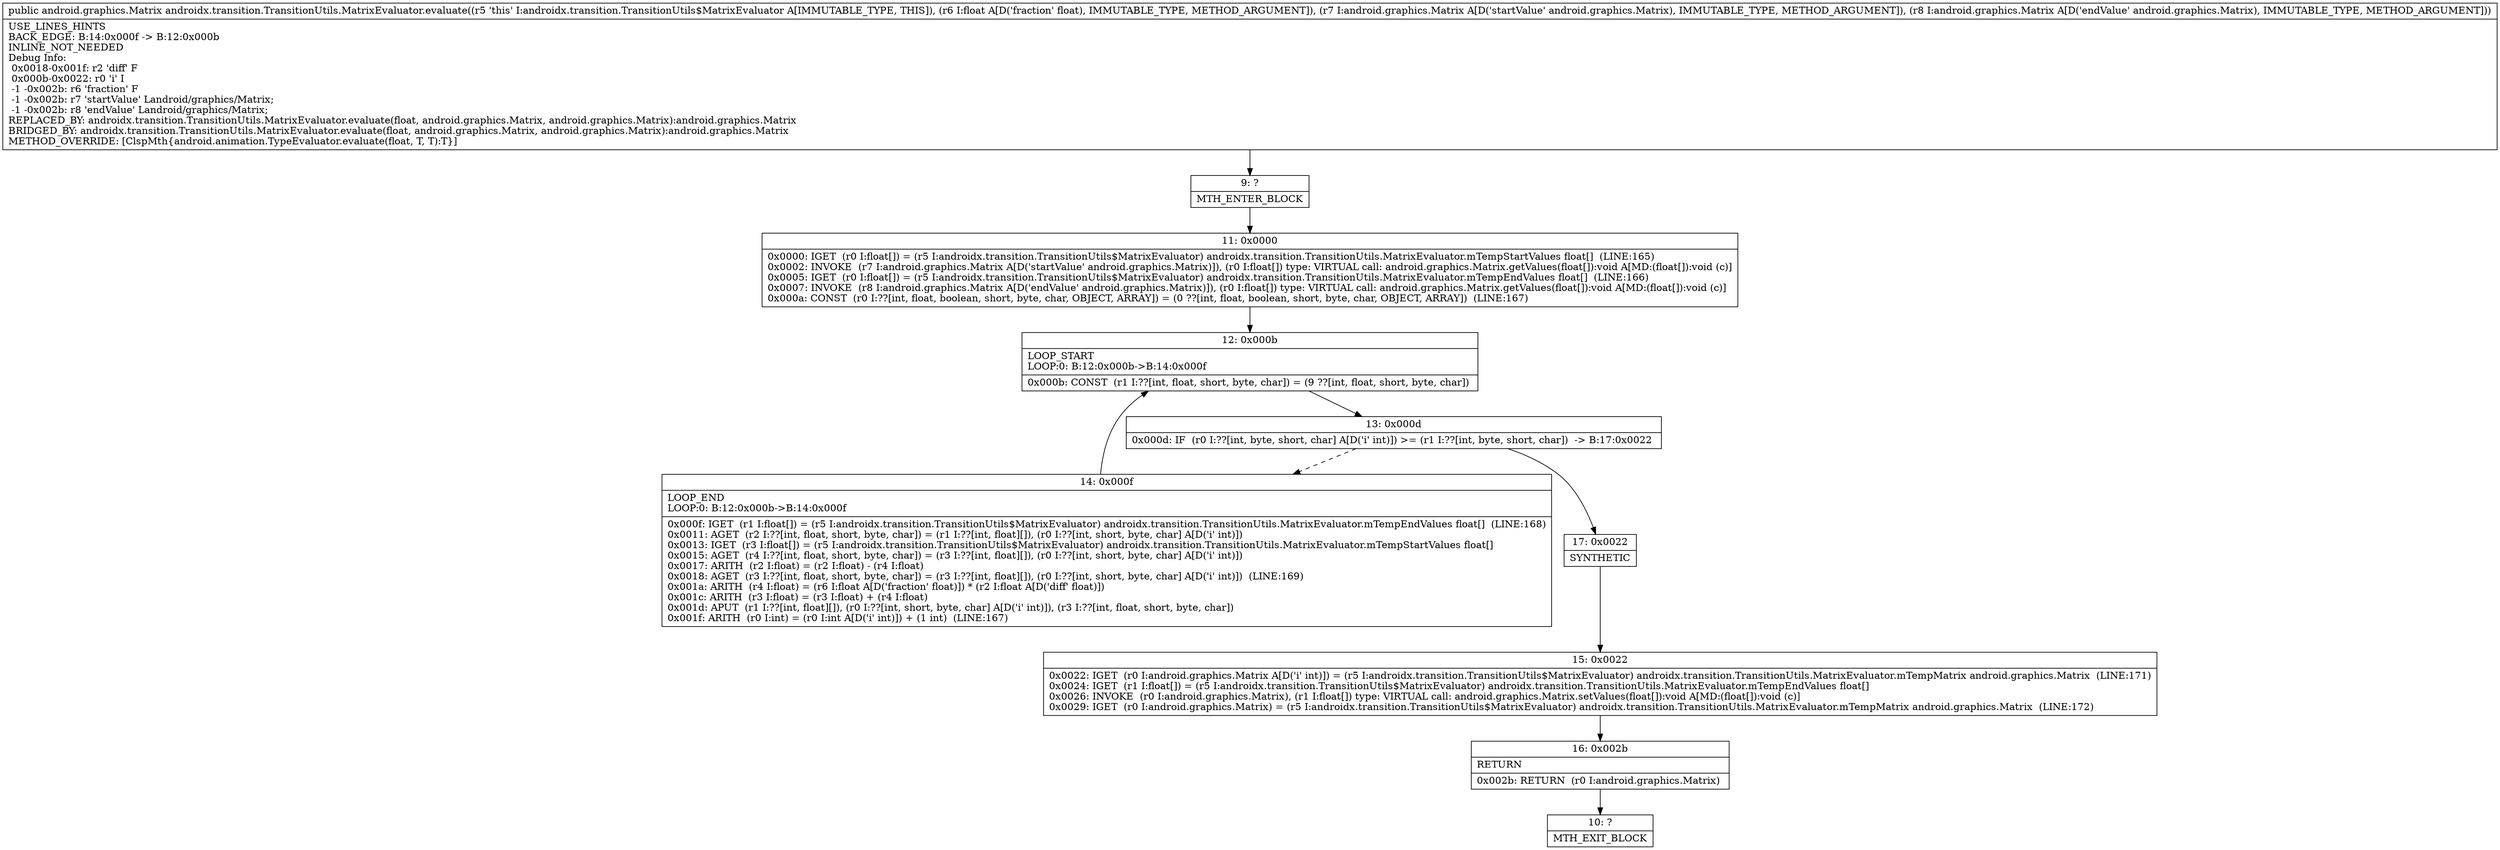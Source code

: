 digraph "CFG forandroidx.transition.TransitionUtils.MatrixEvaluator.evaluate(FLandroid\/graphics\/Matrix;Landroid\/graphics\/Matrix;)Landroid\/graphics\/Matrix;" {
Node_9 [shape=record,label="{9\:\ ?|MTH_ENTER_BLOCK\l}"];
Node_11 [shape=record,label="{11\:\ 0x0000|0x0000: IGET  (r0 I:float[]) = (r5 I:androidx.transition.TransitionUtils$MatrixEvaluator) androidx.transition.TransitionUtils.MatrixEvaluator.mTempStartValues float[]  (LINE:165)\l0x0002: INVOKE  (r7 I:android.graphics.Matrix A[D('startValue' android.graphics.Matrix)]), (r0 I:float[]) type: VIRTUAL call: android.graphics.Matrix.getValues(float[]):void A[MD:(float[]):void (c)]\l0x0005: IGET  (r0 I:float[]) = (r5 I:androidx.transition.TransitionUtils$MatrixEvaluator) androidx.transition.TransitionUtils.MatrixEvaluator.mTempEndValues float[]  (LINE:166)\l0x0007: INVOKE  (r8 I:android.graphics.Matrix A[D('endValue' android.graphics.Matrix)]), (r0 I:float[]) type: VIRTUAL call: android.graphics.Matrix.getValues(float[]):void A[MD:(float[]):void (c)]\l0x000a: CONST  (r0 I:??[int, float, boolean, short, byte, char, OBJECT, ARRAY]) = (0 ??[int, float, boolean, short, byte, char, OBJECT, ARRAY])  (LINE:167)\l}"];
Node_12 [shape=record,label="{12\:\ 0x000b|LOOP_START\lLOOP:0: B:12:0x000b\-\>B:14:0x000f\l|0x000b: CONST  (r1 I:??[int, float, short, byte, char]) = (9 ??[int, float, short, byte, char]) \l}"];
Node_13 [shape=record,label="{13\:\ 0x000d|0x000d: IF  (r0 I:??[int, byte, short, char] A[D('i' int)]) \>= (r1 I:??[int, byte, short, char])  \-\> B:17:0x0022 \l}"];
Node_14 [shape=record,label="{14\:\ 0x000f|LOOP_END\lLOOP:0: B:12:0x000b\-\>B:14:0x000f\l|0x000f: IGET  (r1 I:float[]) = (r5 I:androidx.transition.TransitionUtils$MatrixEvaluator) androidx.transition.TransitionUtils.MatrixEvaluator.mTempEndValues float[]  (LINE:168)\l0x0011: AGET  (r2 I:??[int, float, short, byte, char]) = (r1 I:??[int, float][]), (r0 I:??[int, short, byte, char] A[D('i' int)]) \l0x0013: IGET  (r3 I:float[]) = (r5 I:androidx.transition.TransitionUtils$MatrixEvaluator) androidx.transition.TransitionUtils.MatrixEvaluator.mTempStartValues float[] \l0x0015: AGET  (r4 I:??[int, float, short, byte, char]) = (r3 I:??[int, float][]), (r0 I:??[int, short, byte, char] A[D('i' int)]) \l0x0017: ARITH  (r2 I:float) = (r2 I:float) \- (r4 I:float) \l0x0018: AGET  (r3 I:??[int, float, short, byte, char]) = (r3 I:??[int, float][]), (r0 I:??[int, short, byte, char] A[D('i' int)])  (LINE:169)\l0x001a: ARITH  (r4 I:float) = (r6 I:float A[D('fraction' float)]) * (r2 I:float A[D('diff' float)]) \l0x001c: ARITH  (r3 I:float) = (r3 I:float) + (r4 I:float) \l0x001d: APUT  (r1 I:??[int, float][]), (r0 I:??[int, short, byte, char] A[D('i' int)]), (r3 I:??[int, float, short, byte, char]) \l0x001f: ARITH  (r0 I:int) = (r0 I:int A[D('i' int)]) + (1 int)  (LINE:167)\l}"];
Node_17 [shape=record,label="{17\:\ 0x0022|SYNTHETIC\l}"];
Node_15 [shape=record,label="{15\:\ 0x0022|0x0022: IGET  (r0 I:android.graphics.Matrix A[D('i' int)]) = (r5 I:androidx.transition.TransitionUtils$MatrixEvaluator) androidx.transition.TransitionUtils.MatrixEvaluator.mTempMatrix android.graphics.Matrix  (LINE:171)\l0x0024: IGET  (r1 I:float[]) = (r5 I:androidx.transition.TransitionUtils$MatrixEvaluator) androidx.transition.TransitionUtils.MatrixEvaluator.mTempEndValues float[] \l0x0026: INVOKE  (r0 I:android.graphics.Matrix), (r1 I:float[]) type: VIRTUAL call: android.graphics.Matrix.setValues(float[]):void A[MD:(float[]):void (c)]\l0x0029: IGET  (r0 I:android.graphics.Matrix) = (r5 I:androidx.transition.TransitionUtils$MatrixEvaluator) androidx.transition.TransitionUtils.MatrixEvaluator.mTempMatrix android.graphics.Matrix  (LINE:172)\l}"];
Node_16 [shape=record,label="{16\:\ 0x002b|RETURN\l|0x002b: RETURN  (r0 I:android.graphics.Matrix) \l}"];
Node_10 [shape=record,label="{10\:\ ?|MTH_EXIT_BLOCK\l}"];
MethodNode[shape=record,label="{public android.graphics.Matrix androidx.transition.TransitionUtils.MatrixEvaluator.evaluate((r5 'this' I:androidx.transition.TransitionUtils$MatrixEvaluator A[IMMUTABLE_TYPE, THIS]), (r6 I:float A[D('fraction' float), IMMUTABLE_TYPE, METHOD_ARGUMENT]), (r7 I:android.graphics.Matrix A[D('startValue' android.graphics.Matrix), IMMUTABLE_TYPE, METHOD_ARGUMENT]), (r8 I:android.graphics.Matrix A[D('endValue' android.graphics.Matrix), IMMUTABLE_TYPE, METHOD_ARGUMENT]))  | USE_LINES_HINTS\lBACK_EDGE: B:14:0x000f \-\> B:12:0x000b\lINLINE_NOT_NEEDED\lDebug Info:\l  0x0018\-0x001f: r2 'diff' F\l  0x000b\-0x0022: r0 'i' I\l  \-1 \-0x002b: r6 'fraction' F\l  \-1 \-0x002b: r7 'startValue' Landroid\/graphics\/Matrix;\l  \-1 \-0x002b: r8 'endValue' Landroid\/graphics\/Matrix;\lREPLACED_BY: androidx.transition.TransitionUtils.MatrixEvaluator.evaluate(float, android.graphics.Matrix, android.graphics.Matrix):android.graphics.Matrix\lBRIDGED_BY: androidx.transition.TransitionUtils.MatrixEvaluator.evaluate(float, android.graphics.Matrix, android.graphics.Matrix):android.graphics.Matrix\lMETHOD_OVERRIDE: [ClspMth\{android.animation.TypeEvaluator.evaluate(float, T, T):T\}]\l}"];
MethodNode -> Node_9;Node_9 -> Node_11;
Node_11 -> Node_12;
Node_12 -> Node_13;
Node_13 -> Node_14[style=dashed];
Node_13 -> Node_17;
Node_14 -> Node_12;
Node_17 -> Node_15;
Node_15 -> Node_16;
Node_16 -> Node_10;
}

